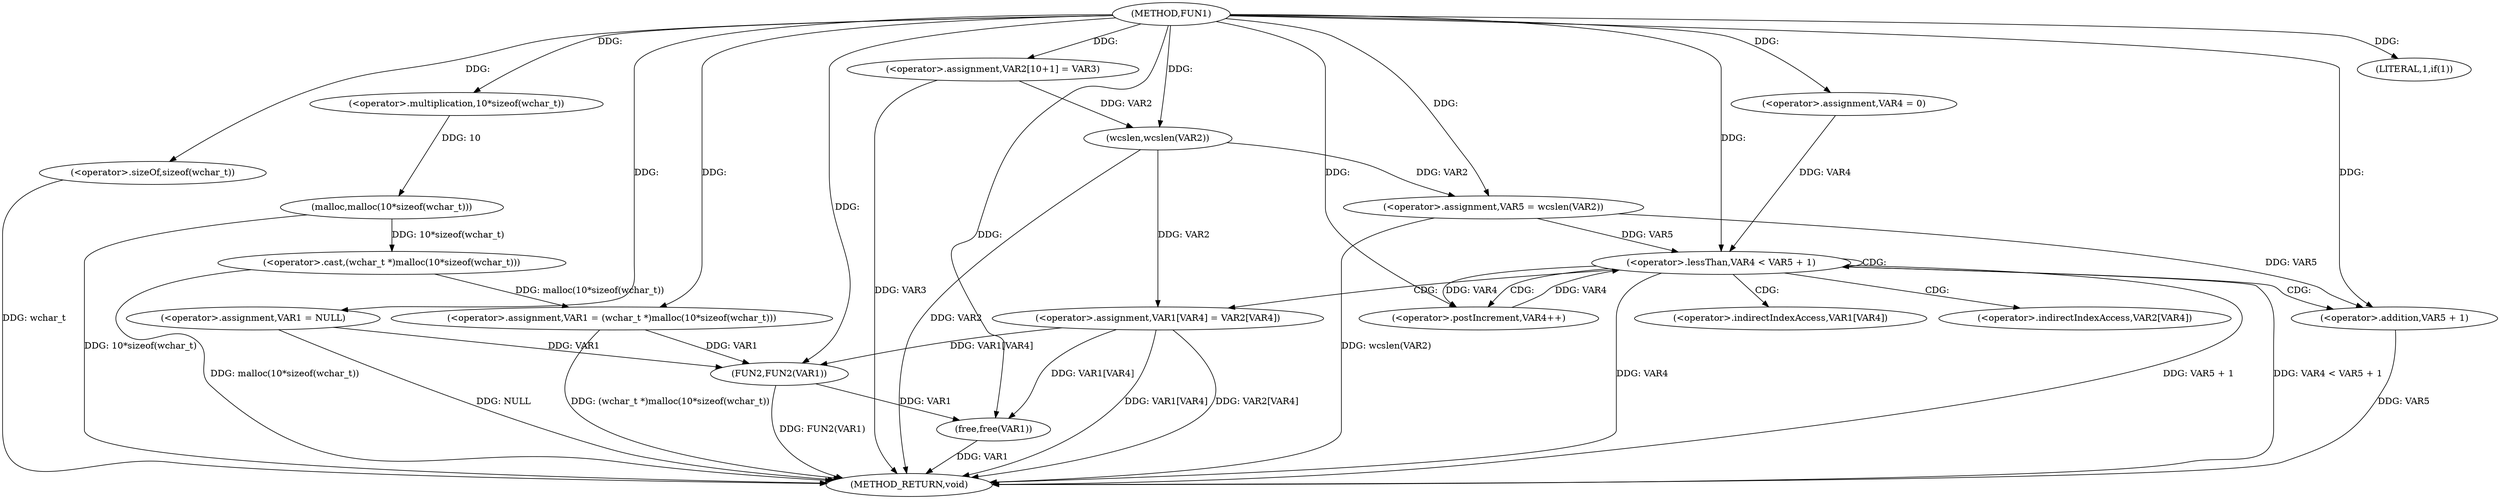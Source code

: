 digraph FUN1 {  
"1000100" [label = "(METHOD,FUN1)" ]
"1000152" [label = "(METHOD_RETURN,void)" ]
"1000103" [label = "(<operator>.assignment,VAR1 = NULL)" ]
"1000107" [label = "(LITERAL,1,if(1))" ]
"1000109" [label = "(<operator>.assignment,VAR1 = (wchar_t *)malloc(10*sizeof(wchar_t)))" ]
"1000111" [label = "(<operator>.cast,(wchar_t *)malloc(10*sizeof(wchar_t)))" ]
"1000113" [label = "(malloc,malloc(10*sizeof(wchar_t)))" ]
"1000114" [label = "(<operator>.multiplication,10*sizeof(wchar_t))" ]
"1000116" [label = "(<operator>.sizeOf,sizeof(wchar_t))" ]
"1000120" [label = "(<operator>.assignment,VAR2[10+1] = VAR3)" ]
"1000125" [label = "(<operator>.assignment,VAR5 = wcslen(VAR2))" ]
"1000127" [label = "(wcslen,wcslen(VAR2))" ]
"1000130" [label = "(<operator>.assignment,VAR4 = 0)" ]
"1000133" [label = "(<operator>.lessThan,VAR4 < VAR5 + 1)" ]
"1000135" [label = "(<operator>.addition,VAR5 + 1)" ]
"1000138" [label = "(<operator>.postIncrement,VAR4++)" ]
"1000141" [label = "(<operator>.assignment,VAR1[VAR4] = VAR2[VAR4])" ]
"1000148" [label = "(FUN2,FUN2(VAR1))" ]
"1000150" [label = "(free,free(VAR1))" ]
"1000142" [label = "(<operator>.indirectIndexAccess,VAR1[VAR4])" ]
"1000145" [label = "(<operator>.indirectIndexAccess,VAR2[VAR4])" ]
  "1000116" -> "1000152"  [ label = "DDG: wchar_t"] 
  "1000141" -> "1000152"  [ label = "DDG: VAR1[VAR4]"] 
  "1000150" -> "1000152"  [ label = "DDG: VAR1"] 
  "1000103" -> "1000152"  [ label = "DDG: NULL"] 
  "1000113" -> "1000152"  [ label = "DDG: 10*sizeof(wchar_t)"] 
  "1000148" -> "1000152"  [ label = "DDG: FUN2(VAR1)"] 
  "1000125" -> "1000152"  [ label = "DDG: wcslen(VAR2)"] 
  "1000133" -> "1000152"  [ label = "DDG: VAR4 < VAR5 + 1"] 
  "1000133" -> "1000152"  [ label = "DDG: VAR4"] 
  "1000133" -> "1000152"  [ label = "DDG: VAR5 + 1"] 
  "1000111" -> "1000152"  [ label = "DDG: malloc(10*sizeof(wchar_t))"] 
  "1000135" -> "1000152"  [ label = "DDG: VAR5"] 
  "1000120" -> "1000152"  [ label = "DDG: VAR3"] 
  "1000141" -> "1000152"  [ label = "DDG: VAR2[VAR4]"] 
  "1000127" -> "1000152"  [ label = "DDG: VAR2"] 
  "1000109" -> "1000152"  [ label = "DDG: (wchar_t *)malloc(10*sizeof(wchar_t))"] 
  "1000100" -> "1000103"  [ label = "DDG: "] 
  "1000100" -> "1000107"  [ label = "DDG: "] 
  "1000111" -> "1000109"  [ label = "DDG: malloc(10*sizeof(wchar_t))"] 
  "1000100" -> "1000109"  [ label = "DDG: "] 
  "1000113" -> "1000111"  [ label = "DDG: 10*sizeof(wchar_t)"] 
  "1000114" -> "1000113"  [ label = "DDG: 10"] 
  "1000100" -> "1000114"  [ label = "DDG: "] 
  "1000100" -> "1000116"  [ label = "DDG: "] 
  "1000100" -> "1000120"  [ label = "DDG: "] 
  "1000127" -> "1000125"  [ label = "DDG: VAR2"] 
  "1000100" -> "1000125"  [ label = "DDG: "] 
  "1000120" -> "1000127"  [ label = "DDG: VAR2"] 
  "1000100" -> "1000127"  [ label = "DDG: "] 
  "1000100" -> "1000130"  [ label = "DDG: "] 
  "1000138" -> "1000133"  [ label = "DDG: VAR4"] 
  "1000130" -> "1000133"  [ label = "DDG: VAR4"] 
  "1000100" -> "1000133"  [ label = "DDG: "] 
  "1000125" -> "1000133"  [ label = "DDG: VAR5"] 
  "1000125" -> "1000135"  [ label = "DDG: VAR5"] 
  "1000100" -> "1000135"  [ label = "DDG: "] 
  "1000133" -> "1000138"  [ label = "DDG: VAR4"] 
  "1000100" -> "1000138"  [ label = "DDG: "] 
  "1000127" -> "1000141"  [ label = "DDG: VAR2"] 
  "1000141" -> "1000148"  [ label = "DDG: VAR1[VAR4]"] 
  "1000103" -> "1000148"  [ label = "DDG: VAR1"] 
  "1000109" -> "1000148"  [ label = "DDG: VAR1"] 
  "1000100" -> "1000148"  [ label = "DDG: "] 
  "1000141" -> "1000150"  [ label = "DDG: VAR1[VAR4]"] 
  "1000148" -> "1000150"  [ label = "DDG: VAR1"] 
  "1000100" -> "1000150"  [ label = "DDG: "] 
  "1000133" -> "1000142"  [ label = "CDG: "] 
  "1000133" -> "1000141"  [ label = "CDG: "] 
  "1000133" -> "1000145"  [ label = "CDG: "] 
  "1000133" -> "1000135"  [ label = "CDG: "] 
  "1000133" -> "1000133"  [ label = "CDG: "] 
  "1000133" -> "1000138"  [ label = "CDG: "] 
}
